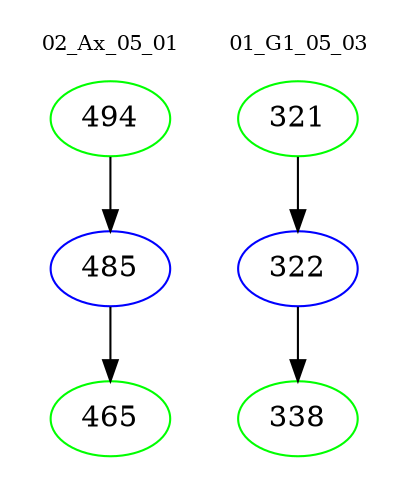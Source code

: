 digraph{
subgraph cluster_0 {
color = white
label = "02_Ax_05_01";
fontsize=10;
T0_494 [label="494", color="green"]
T0_494 -> T0_485 [color="black"]
T0_485 [label="485", color="blue"]
T0_485 -> T0_465 [color="black"]
T0_465 [label="465", color="green"]
}
subgraph cluster_1 {
color = white
label = "01_G1_05_03";
fontsize=10;
T1_321 [label="321", color="green"]
T1_321 -> T1_322 [color="black"]
T1_322 [label="322", color="blue"]
T1_322 -> T1_338 [color="black"]
T1_338 [label="338", color="green"]
}
}

